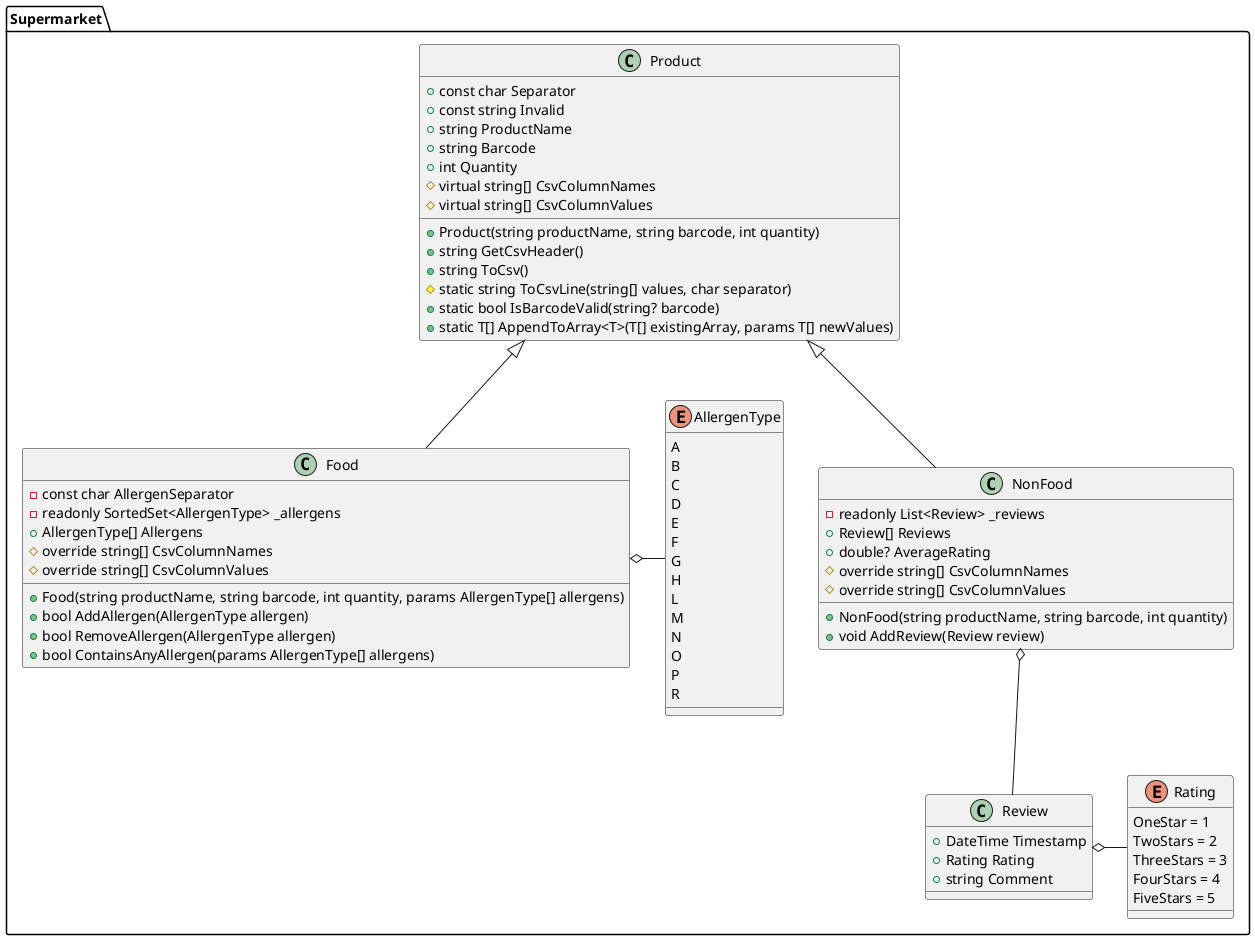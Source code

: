 ﻿@startuml
namespace Supermarket {
    class Product {
        + const char Separator
        + const string Invalid
        + string ProductName
        + string Barcode
        + int Quantity
        # virtual string[] CsvColumnNames
        # virtual string[] CsvColumnValues
        + Product(string productName, string barcode, int quantity)
        + string GetCsvHeader()
        + string ToCsv()
        # static string ToCsvLine(string[] values, char separator)
        + static bool IsBarcodeValid(string? barcode)
        + static T[] AppendToArray<T>(T[] existingArray, params T[] newValues)
    }

    class Food {
        - const char AllergenSeparator
        - readonly SortedSet<AllergenType> _allergens
        + Food(string productName, string barcode, int quantity, params AllergenType[] allergens)
        + AllergenType[] Allergens
        # override string[] CsvColumnNames
        # override string[] CsvColumnValues
        + bool AddAllergen(AllergenType allergen)
        + bool RemoveAllergen(AllergenType allergen)
        + bool ContainsAnyAllergen(params AllergenType[] allergens)
    }

    class NonFood {
        - readonly List<Review> _reviews
        + NonFood(string productName, string barcode, int quantity)
        + Review[] Reviews
        + double? AverageRating
        # override string[] CsvColumnNames
        # override string[] CsvColumnValues
        + void AddReview(Review review)
    }
    
    class Review {
        + DateTime Timestamp
        + Rating Rating
        + string Comment
    }
    enum Rating {
       OneStar = 1
       TwoStars = 2
       ThreeStars = 3
       FourStars = 4
       FiveStars = 5
    }
    enum AllergenType {
        A
        B
        C
        D
        E
        F
        G
        H
        L
        M
        N
        O
        P
        R
   }

    Product <|-- Food
    Product <|-- NonFood
    Food o- AllergenType  
    NonFood o-- Review
    Review o- Rating
}
@enduml